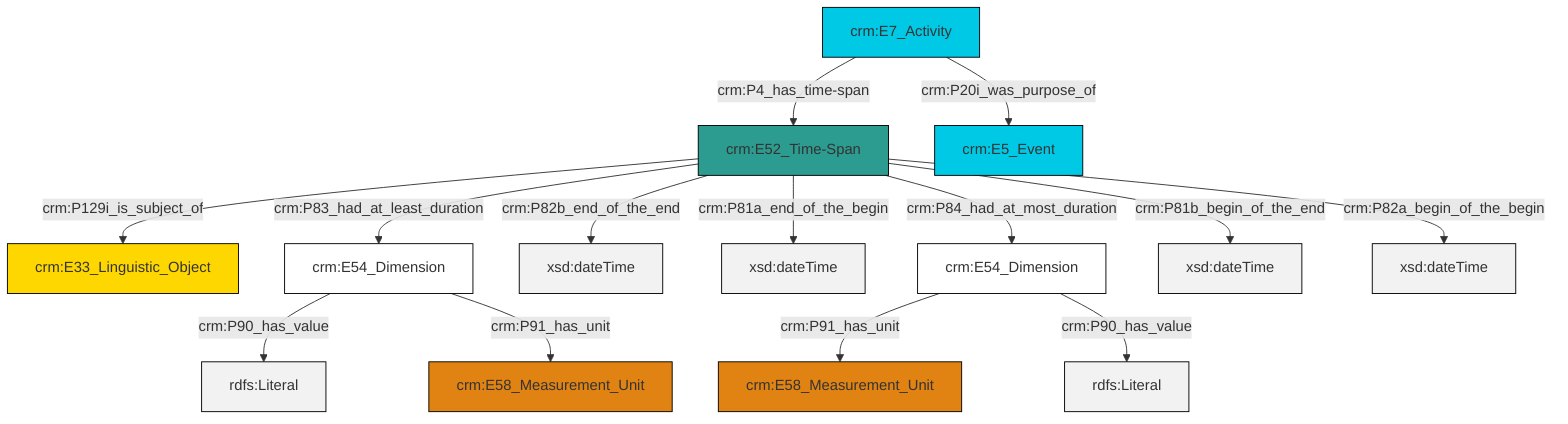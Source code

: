 graph TD
classDef Literal fill:#f2f2f2,stroke:#000000;
classDef CRM_Entity fill:#FFFFFF,stroke:#000000;
classDef Temporal_Entity fill:#00C9E6, stroke:#000000;
classDef Type fill:#E18312, stroke:#000000;
classDef Time-Span fill:#2C9C91, stroke:#000000;
classDef Appellation fill:#FFEB7F, stroke:#000000;
classDef Place fill:#008836, stroke:#000000;
classDef Persistent_Item fill:#B266B2, stroke:#000000;
classDef Conceptual_Object fill:#FFD700, stroke:#000000;
classDef Physical_Thing fill:#D2B48C, stroke:#000000;
classDef Actor fill:#f58aad, stroke:#000000;
classDef PC_Classes fill:#4ce600, stroke:#000000;
classDef Multi fill:#cccccc,stroke:#000000;

0["crm:E52_Time-Span"]:::Time-Span -->|crm:P129i_is_subject_of| 2["crm:E33_Linguistic_Object"]:::Conceptual_Object
5["crm:E54_Dimension"]:::CRM_Entity -->|crm:P90_has_value| 9[rdfs:Literal]:::Literal
5["crm:E54_Dimension"]:::CRM_Entity -->|crm:P91_has_unit| 7["crm:E58_Measurement_Unit"]:::Type
0["crm:E52_Time-Span"]:::Time-Span -->|crm:P82b_end_of_the_end| 12[xsd:dateTime]:::Literal
0["crm:E52_Time-Span"]:::Time-Span -->|crm:P81a_end_of_the_begin| 13[xsd:dateTime]:::Literal
17["crm:E7_Activity"]:::Temporal_Entity -->|crm:P20i_was_purpose_of| 10["crm:E5_Event"]:::Temporal_Entity
0["crm:E52_Time-Span"]:::Time-Span -->|crm:P83_had_at_least_duration| 5["crm:E54_Dimension"]:::CRM_Entity
0["crm:E52_Time-Span"]:::Time-Span -->|crm:P81b_begin_of_the_end| 18[xsd:dateTime]:::Literal
15["crm:E54_Dimension"]:::CRM_Entity -->|crm:P91_has_unit| 3["crm:E58_Measurement_Unit"]:::Type
0["crm:E52_Time-Span"]:::Time-Span -->|crm:P82a_begin_of_the_begin| 20[xsd:dateTime]:::Literal
0["crm:E52_Time-Span"]:::Time-Span -->|crm:P84_had_at_most_duration| 15["crm:E54_Dimension"]:::CRM_Entity
17["crm:E7_Activity"]:::Temporal_Entity -->|crm:P4_has_time-span| 0["crm:E52_Time-Span"]:::Time-Span
15["crm:E54_Dimension"]:::CRM_Entity -->|crm:P90_has_value| 21[rdfs:Literal]:::Literal
